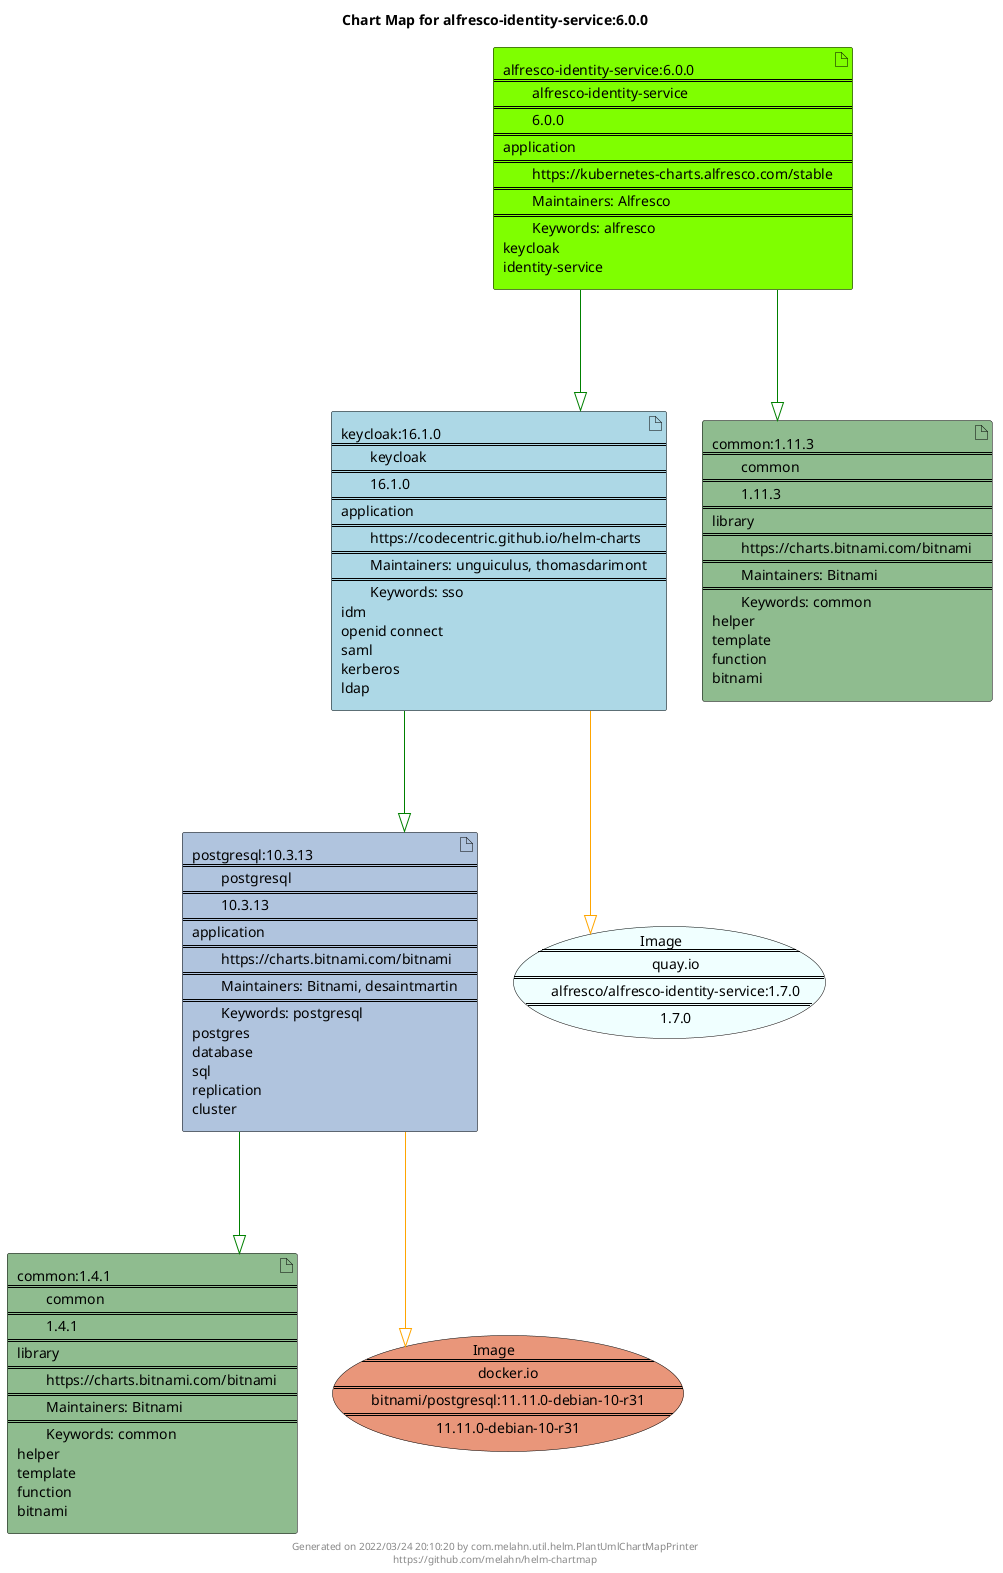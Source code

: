 @startuml
skinparam linetype ortho
skinparam backgroundColor white
skinparam usecaseBorderColor black
skinparam usecaseArrowColor LightSlateGray
skinparam artifactBorderColor black
skinparam artifactArrowColor LightSlateGray

title Chart Map for alfresco-identity-service:6.0.0

'There are 5 referenced Helm Charts
artifact "common:1.4.1\n====\n\tcommon\n====\n\t1.4.1\n====\nlibrary\n====\n\thttps://charts.bitnami.com/bitnami\n====\n\tMaintainers: Bitnami\n====\n\tKeywords: common\nhelper\ntemplate\nfunction\nbitnami" as common_1_4_1 #DarkSeaGreen
artifact "keycloak:16.1.0\n====\n\tkeycloak\n====\n\t16.1.0\n====\napplication\n====\n\thttps://codecentric.github.io/helm-charts\n====\n\tMaintainers: unguiculus, thomasdarimont\n====\n\tKeywords: sso\nidm\nopenid connect\nsaml\nkerberos\nldap" as keycloak_16_1_0 #LightBlue
artifact "postgresql:10.3.13\n====\n\tpostgresql\n====\n\t10.3.13\n====\napplication\n====\n\thttps://charts.bitnami.com/bitnami\n====\n\tMaintainers: Bitnami, desaintmartin\n====\n\tKeywords: postgresql\npostgres\ndatabase\nsql\nreplication\ncluster" as postgresql_10_3_13 #LightSteelBlue
artifact "alfresco-identity-service:6.0.0\n====\n\talfresco-identity-service\n====\n\t6.0.0\n====\napplication\n====\n\thttps://kubernetes-charts.alfresco.com/stable\n====\n\tMaintainers: Alfresco\n====\n\tKeywords: alfresco\nkeycloak\nidentity-service" as alfresco_identity_service_6_0_0 #Chartreuse
artifact "common:1.11.3\n====\n\tcommon\n====\n\t1.11.3\n====\nlibrary\n====\n\thttps://charts.bitnami.com/bitnami\n====\n\tMaintainers: Bitnami\n====\n\tKeywords: common\nhelper\ntemplate\nfunction\nbitnami" as common_1_11_3 #DarkSeaGreen

'There are 2 referenced Docker Images
usecase "Image\n====\n\tquay.io\n====\n\talfresco/alfresco-identity-service:1.7.0\n====\n\t1.7.0" as quay_io_alfresco_alfresco_identity_service_1_7_0 #Azure
usecase "Image\n====\n\tdocker.io\n====\n\tbitnami/postgresql:11.11.0-debian-10-r31\n====\n\t11.11.0-debian-10-r31" as docker_io_bitnami_postgresql_11_11_0_debian_10_r31 #DarkSalmon

'Chart Dependencies
alfresco_identity_service_6_0_0--[#green]-|>common_1_11_3
alfresco_identity_service_6_0_0--[#green]-|>keycloak_16_1_0
keycloak_16_1_0--[#green]-|>postgresql_10_3_13
postgresql_10_3_13--[#green]-|>common_1_4_1
keycloak_16_1_0--[#orange]-|>quay_io_alfresco_alfresco_identity_service_1_7_0
postgresql_10_3_13--[#orange]-|>docker_io_bitnami_postgresql_11_11_0_debian_10_r31

center footer Generated on 2022/03/24 20:10:20 by com.melahn.util.helm.PlantUmlChartMapPrinter\nhttps://github.com/melahn/helm-chartmap
@enduml
